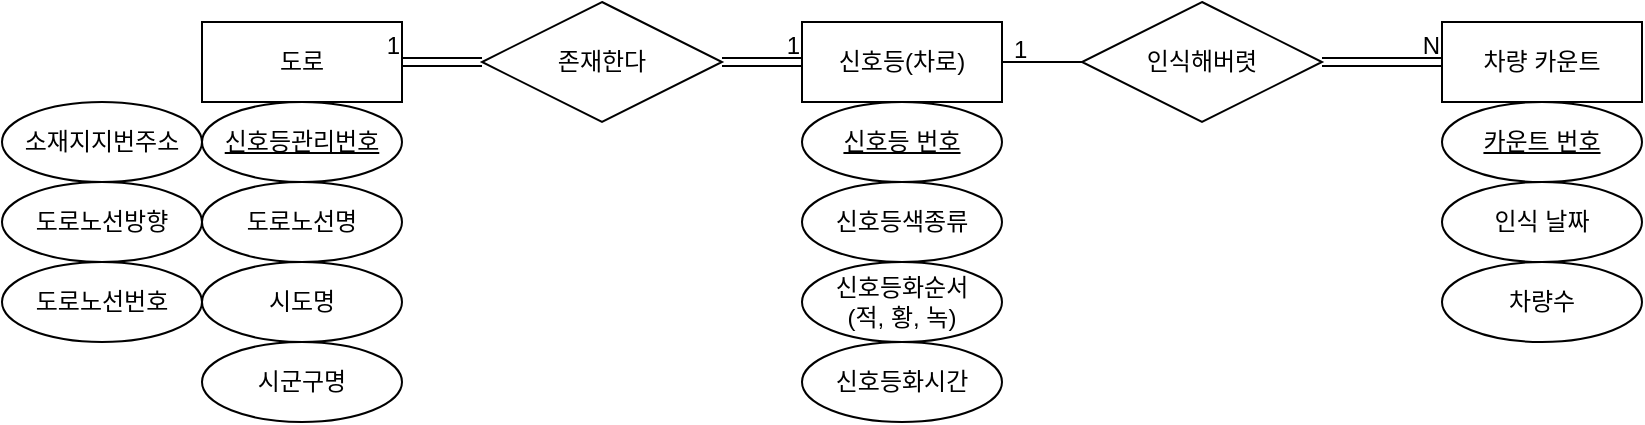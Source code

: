 <mxfile version="24.4.6" type="github">
  <diagram name="페이지-1" id="1cc5dlc4ATZfIgT4i5mh">
    <mxGraphModel dx="916" dy="748" grid="1" gridSize="10" guides="1" tooltips="1" connect="1" arrows="1" fold="1" page="1" pageScale="1" pageWidth="827" pageHeight="1169" math="0" shadow="0">
      <root>
        <mxCell id="0" />
        <mxCell id="1" parent="0" />
        <mxCell id="yxSc7b1iytW3hSx-yeOb-1" value="도로" style="whiteSpace=wrap;html=1;align=center;" parent="1" vertex="1">
          <mxGeometry x="360" y="360" width="100" height="40" as="geometry" />
        </mxCell>
        <mxCell id="yxSc7b1iytW3hSx-yeOb-8" value="시군구명" style="ellipse;whiteSpace=wrap;html=1;align=center;" parent="1" vertex="1">
          <mxGeometry x="360" y="520" width="100" height="40" as="geometry" />
        </mxCell>
        <mxCell id="yxSc7b1iytW3hSx-yeOb-9" value="신호등관리번호" style="ellipse;whiteSpace=wrap;html=1;align=center;fontStyle=4;" parent="1" vertex="1">
          <mxGeometry x="360" y="400" width="100" height="40" as="geometry" />
        </mxCell>
        <mxCell id="yxSc7b1iytW3hSx-yeOb-10" value="도로노선번호" style="ellipse;whiteSpace=wrap;html=1;align=center;" parent="1" vertex="1">
          <mxGeometry x="260" y="480" width="100" height="40" as="geometry" />
        </mxCell>
        <mxCell id="yxSc7b1iytW3hSx-yeOb-25" value="존재한다" style="shape=rhombus;perimeter=rhombusPerimeter;whiteSpace=wrap;html=1;align=center;" parent="1" vertex="1">
          <mxGeometry x="500" y="350" width="120" height="60" as="geometry" />
        </mxCell>
        <mxCell id="XBZFzSnoYRCk0Z-K5N6h-10" value="신호등(차로)" style="whiteSpace=wrap;html=1;align=center;" parent="1" vertex="1">
          <mxGeometry x="660" y="360" width="100" height="40" as="geometry" />
        </mxCell>
        <mxCell id="XBZFzSnoYRCk0Z-K5N6h-14" value="신호등 번호" style="ellipse;whiteSpace=wrap;html=1;align=center;fontStyle=4;" parent="1" vertex="1">
          <mxGeometry x="660" y="400" width="100" height="40" as="geometry" />
        </mxCell>
        <mxCell id="XBZFzSnoYRCk0Z-K5N6h-15" value="신호등색종류" style="ellipse;whiteSpace=wrap;html=1;align=center;" parent="1" vertex="1">
          <mxGeometry x="660" y="440" width="100" height="40" as="geometry" />
        </mxCell>
        <mxCell id="XBZFzSnoYRCk0Z-K5N6h-16" value="" style="shape=link;html=1;rounded=0;entryX=0;entryY=0.5;entryDx=0;entryDy=0;exitX=1;exitY=0.5;exitDx=0;exitDy=0;" parent="1" source="yxSc7b1iytW3hSx-yeOb-25" target="XBZFzSnoYRCk0Z-K5N6h-10" edge="1">
          <mxGeometry relative="1" as="geometry">
            <mxPoint x="480" y="330" as="sourcePoint" />
            <mxPoint x="640" y="330" as="targetPoint" />
          </mxGeometry>
        </mxCell>
        <mxCell id="XBZFzSnoYRCk0Z-K5N6h-17" value="1" style="resizable=0;html=1;whiteSpace=wrap;align=right;verticalAlign=bottom;" parent="XBZFzSnoYRCk0Z-K5N6h-16" connectable="0" vertex="1">
          <mxGeometry x="1" relative="1" as="geometry" />
        </mxCell>
        <mxCell id="XBZFzSnoYRCk0Z-K5N6h-18" value="" style="shape=link;html=1;rounded=0;entryX=1;entryY=0.5;entryDx=0;entryDy=0;exitX=0;exitY=0.5;exitDx=0;exitDy=0;" parent="1" source="yxSc7b1iytW3hSx-yeOb-25" target="yxSc7b1iytW3hSx-yeOb-1" edge="1">
          <mxGeometry relative="1" as="geometry">
            <mxPoint x="480" y="330" as="sourcePoint" />
            <mxPoint x="640" y="330" as="targetPoint" />
          </mxGeometry>
        </mxCell>
        <mxCell id="XBZFzSnoYRCk0Z-K5N6h-19" value="1" style="resizable=0;html=1;whiteSpace=wrap;align=right;verticalAlign=bottom;" parent="XBZFzSnoYRCk0Z-K5N6h-18" connectable="0" vertex="1">
          <mxGeometry x="1" relative="1" as="geometry" />
        </mxCell>
        <mxCell id="R6N5Og8zytHi2V85S5Oy-2" value="차량 카운트" style="whiteSpace=wrap;html=1;align=center;" vertex="1" parent="1">
          <mxGeometry x="980" y="360" width="100" height="40" as="geometry" />
        </mxCell>
        <mxCell id="R6N5Og8zytHi2V85S5Oy-5" value="카운트 번호" style="ellipse;whiteSpace=wrap;html=1;align=center;fontStyle=4;" vertex="1" parent="1">
          <mxGeometry x="980" y="400" width="100" height="40" as="geometry" />
        </mxCell>
        <mxCell id="R6N5Og8zytHi2V85S5Oy-6" value="인식 날짜" style="ellipse;whiteSpace=wrap;html=1;align=center;" vertex="1" parent="1">
          <mxGeometry x="980" y="440" width="100" height="40" as="geometry" />
        </mxCell>
        <mxCell id="R6N5Og8zytHi2V85S5Oy-7" value="차량수" style="ellipse;whiteSpace=wrap;html=1;align=center;" vertex="1" parent="1">
          <mxGeometry x="980" y="480" width="100" height="40" as="geometry" />
        </mxCell>
        <mxCell id="R6N5Og8zytHi2V85S5Oy-9" value="소재지지번주소" style="ellipse;whiteSpace=wrap;html=1;align=center;" vertex="1" parent="1">
          <mxGeometry x="260" y="400" width="100" height="40" as="geometry" />
        </mxCell>
        <mxCell id="R6N5Og8zytHi2V85S5Oy-10" value="도로노선방향" style="ellipse;whiteSpace=wrap;html=1;align=center;" vertex="1" parent="1">
          <mxGeometry x="260" y="440" width="100" height="40" as="geometry" />
        </mxCell>
        <mxCell id="R6N5Og8zytHi2V85S5Oy-11" value="도로노선명" style="ellipse;whiteSpace=wrap;html=1;align=center;" vertex="1" parent="1">
          <mxGeometry x="360" y="440" width="100" height="40" as="geometry" />
        </mxCell>
        <mxCell id="R6N5Og8zytHi2V85S5Oy-12" value="시도명" style="ellipse;whiteSpace=wrap;html=1;align=center;" vertex="1" parent="1">
          <mxGeometry x="360" y="480" width="100" height="40" as="geometry" />
        </mxCell>
        <mxCell id="R6N5Og8zytHi2V85S5Oy-13" value="신호등화순서&lt;div&gt;(적, 황, 녹)&lt;/div&gt;" style="ellipse;whiteSpace=wrap;html=1;align=center;" vertex="1" parent="1">
          <mxGeometry x="660" y="480" width="100" height="40" as="geometry" />
        </mxCell>
        <mxCell id="R6N5Og8zytHi2V85S5Oy-14" value="신호등화시간" style="ellipse;whiteSpace=wrap;html=1;align=center;" vertex="1" parent="1">
          <mxGeometry x="660" y="520" width="100" height="40" as="geometry" />
        </mxCell>
        <mxCell id="R6N5Og8zytHi2V85S5Oy-16" value="인식해버렷" style="shape=rhombus;perimeter=rhombusPerimeter;whiteSpace=wrap;html=1;align=center;" vertex="1" parent="1">
          <mxGeometry x="800" y="350" width="120" height="60" as="geometry" />
        </mxCell>
        <mxCell id="R6N5Og8zytHi2V85S5Oy-17" value="" style="endArrow=none;html=1;rounded=0;entryX=0;entryY=0.5;entryDx=0;entryDy=0;" edge="1" parent="1" source="XBZFzSnoYRCk0Z-K5N6h-10" target="R6N5Og8zytHi2V85S5Oy-16">
          <mxGeometry relative="1" as="geometry">
            <mxPoint x="610" y="390" as="sourcePoint" />
            <mxPoint x="770" y="390" as="targetPoint" />
          </mxGeometry>
        </mxCell>
        <mxCell id="R6N5Og8zytHi2V85S5Oy-18" value="" style="shape=link;html=1;rounded=0;entryX=0;entryY=0.5;entryDx=0;entryDy=0;" edge="1" parent="1" source="R6N5Og8zytHi2V85S5Oy-16" target="R6N5Og8zytHi2V85S5Oy-2">
          <mxGeometry relative="1" as="geometry">
            <mxPoint x="900" y="380" as="sourcePoint" />
            <mxPoint x="770" y="390" as="targetPoint" />
          </mxGeometry>
        </mxCell>
        <mxCell id="R6N5Og8zytHi2V85S5Oy-19" value="N" style="resizable=0;html=1;whiteSpace=wrap;align=right;verticalAlign=bottom;" connectable="0" vertex="1" parent="R6N5Og8zytHi2V85S5Oy-18">
          <mxGeometry x="1" relative="1" as="geometry" />
        </mxCell>
        <mxCell id="R6N5Og8zytHi2V85S5Oy-21" value="1" style="text;strokeColor=none;fillColor=none;spacingLeft=4;spacingRight=4;overflow=hidden;rotatable=0;points=[[0,0.5],[1,0.5]];portConstraint=eastwest;fontSize=12;whiteSpace=wrap;html=1;" vertex="1" parent="1">
          <mxGeometry x="760" y="360" width="40" height="30" as="geometry" />
        </mxCell>
      </root>
    </mxGraphModel>
  </diagram>
</mxfile>
